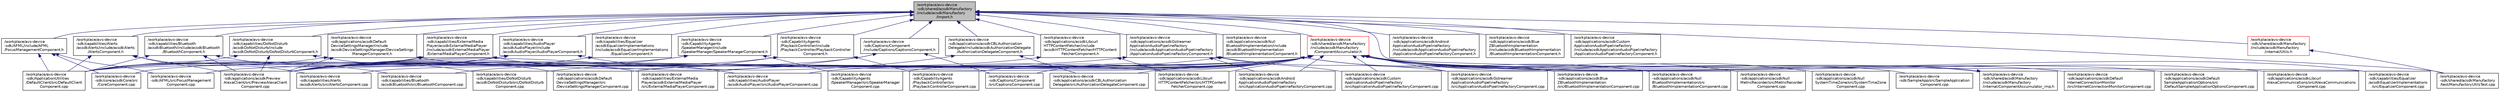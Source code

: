 digraph "/workplace/avs-device-sdk/shared/acsdkManufactory/include/acsdkManufactory/Import.h"
{
  edge [fontname="Helvetica",fontsize="10",labelfontname="Helvetica",labelfontsize="10"];
  node [fontname="Helvetica",fontsize="10",shape=record];
  Node1 [label="/workplace/avs-device\l-sdk/shared/acsdkManufactory\l/include/acsdkManufactory\l/Import.h",height=0.2,width=0.4,color="black", fillcolor="grey75", style="filled", fontcolor="black"];
  Node1 -> Node2 [dir="back",color="midnightblue",fontsize="10",style="solid",fontname="Helvetica"];
  Node2 [label="/workplace/avs-device\l-sdk/AFML/include/AFML\l/FocusManagementComponent.h",height=0.2,width=0.4,color="black", fillcolor="white", style="filled",URL="$_focus_management_component_8h.html"];
  Node2 -> Node3 [dir="back",color="midnightblue",fontsize="10",style="solid",fontname="Helvetica"];
  Node3 [label="/workplace/avs-device\l-sdk/AFML/src/FocusManagement\lComponent.cpp",height=0.2,width=0.4,color="black", fillcolor="white", style="filled",URL="$_focus_management_component_8cpp.html"];
  Node2 -> Node4 [dir="back",color="midnightblue",fontsize="10",style="solid",fontname="Helvetica"];
  Node4 [label="/workplace/avs-device\l-sdk/ApplicationUtilities\l/DefaultClient/src/DefaultClient\lComponent.cpp",height=0.2,width=0.4,color="black", fillcolor="white", style="filled",URL="$_default_client_component_8cpp.html"];
  Node2 -> Node5 [dir="back",color="midnightblue",fontsize="10",style="solid",fontname="Helvetica"];
  Node5 [label="/workplace/avs-device\l-sdk/core/acsdkCore/src\l/CoreComponent.cpp",height=0.2,width=0.4,color="black", fillcolor="white", style="filled",URL="$_core_component_8cpp.html"];
  Node1 -> Node6 [dir="back",color="midnightblue",fontsize="10",style="solid",fontname="Helvetica"];
  Node6 [label="/workplace/avs-device\l-sdk/applications/acsdkAndroid\lApplicationAudioPipelineFactory\l/include/acsdkApplicationAudioPipelineFactory\l/ApplicationAudioPipelineFactoryComponent.h",height=0.2,width=0.4,color="black", fillcolor="white", style="filled",URL="$acsdk_android_application_audio_pipeline_factory_2include_2acsdk_application_audio_pipeline_fact952244caba7ee8985a8bdd12c0ca49b0.html"];
  Node1 -> Node7 [dir="back",color="midnightblue",fontsize="10",style="solid",fontname="Helvetica"];
  Node7 [label="/workplace/avs-device\l-sdk/applications/acsdkBlue\lZBluetoothImplementation\l/include/acsdkBluetoothImplementation\l/BluetoothImplementationComponent.h",height=0.2,width=0.4,color="black", fillcolor="white", style="filled",URL="$acsdk_blue_z_bluetooth_implementation_2include_2acsdk_bluetooth_implementation_2_bluetooth_implementation_component_8h.html"];
  Node1 -> Node8 [dir="back",color="midnightblue",fontsize="10",style="solid",fontname="Helvetica"];
  Node8 [label="/workplace/avs-device\l-sdk/applications/acsdkCBLAuthorization\lDelegate/include/acsdkAuthorizationDelegate\l/AuthorizationDelegateComponent.h",height=0.2,width=0.4,color="black", fillcolor="white", style="filled",URL="$_authorization_delegate_component_8h.html"];
  Node8 -> Node9 [dir="back",color="midnightblue",fontsize="10",style="solid",fontname="Helvetica"];
  Node9 [label="/workplace/avs-device\l-sdk/applications/acsdkCBLAuthorization\lDelegate/src/AuthorizationDelegateComponent.cpp",height=0.2,width=0.4,color="black", fillcolor="white", style="filled",URL="$_authorization_delegate_component_8cpp.html"];
  Node8 -> Node10 [dir="back",color="midnightblue",fontsize="10",style="solid",fontname="Helvetica"];
  Node10 [label="/workplace/avs-device\l-sdk/applications/acsdkPreview\lAlexaClient/src/PreviewAlexaClient\lComponent.cpp",height=0.2,width=0.4,color="black", fillcolor="white", style="filled",URL="$_preview_alexa_client_component_8cpp.html"];
  Node1 -> Node11 [dir="back",color="midnightblue",fontsize="10",style="solid",fontname="Helvetica"];
  Node11 [label="/workplace/avs-device\l-sdk/applications/acsdkCustom\lApplicationAudioPipelineFactory\l/include/acsdkApplicationAudioPipelineFactory\l/ApplicationAudioPipelineFactoryComponent.h",height=0.2,width=0.4,color="black", fillcolor="white", style="filled",URL="$acsdk_custom_application_audio_pipeline_factory_2include_2acsdk_application_audio_pipeline_facto8c9309582bcbe9bd6b3881aa1a5e4e02.html"];
  Node1 -> Node12 [dir="back",color="midnightblue",fontsize="10",style="solid",fontname="Helvetica"];
  Node12 [label="/workplace/avs-device\l-sdk/applications/acsdkDefault\lDeviceSettingsManager/include\l/acsdkDeviceSettingsManager/DeviceSettings\lManagerComponent.h",height=0.2,width=0.4,color="black", fillcolor="white", style="filled",URL="$_device_settings_manager_component_8h.html"];
  Node12 -> Node13 [dir="back",color="midnightblue",fontsize="10",style="solid",fontname="Helvetica"];
  Node13 [label="/workplace/avs-device\l-sdk/applications/acsdkDefault\lDeviceSettingsManager/src\l/DeviceSettingsManagerComponent.cpp",height=0.2,width=0.4,color="black", fillcolor="white", style="filled",URL="$_device_settings_manager_component_8cpp.html"];
  Node12 -> Node10 [dir="back",color="midnightblue",fontsize="10",style="solid",fontname="Helvetica"];
  Node12 -> Node4 [dir="back",color="midnightblue",fontsize="10",style="solid",fontname="Helvetica"];
  Node1 -> Node14 [dir="back",color="midnightblue",fontsize="10",style="solid",fontname="Helvetica"];
  Node14 [label="/workplace/avs-device\l-sdk/applications/acsdkGstreamer\lApplicationAudioPipelineFactory\l/include/acsdkApplicationAudioPipelineFactory\l/ApplicationAudioPipelineFactoryComponent.h",height=0.2,width=0.4,color="black", fillcolor="white", style="filled",URL="$acsdk_gstreamer_application_audio_pipeline_factory_2include_2acsdk_application_audio_pipeline_fa57fe12eb11b773ba1c54aba24163473a.html"];
  Node14 -> Node15 [dir="back",color="midnightblue",fontsize="10",style="solid",fontname="Helvetica"];
  Node15 [label="/workplace/avs-device\l-sdk/applications/acsdkAndroid\lApplicationAudioPipelineFactory\l/src/ApplicationAudioPipelineFactoryComponent.cpp",height=0.2,width=0.4,color="black", fillcolor="white", style="filled",URL="$acsdk_android_application_audio_pipeline_factory_2src_2_application_audio_pipeline_factory_component_8cpp.html"];
  Node14 -> Node16 [dir="back",color="midnightblue",fontsize="10",style="solid",fontname="Helvetica"];
  Node16 [label="/workplace/avs-device\l-sdk/applications/acsdkCustom\lApplicationAudioPipelineFactory\l/src/ApplicationAudioPipelineFactoryComponent.cpp",height=0.2,width=0.4,color="black", fillcolor="white", style="filled",URL="$acsdk_custom_application_audio_pipeline_factory_2src_2_application_audio_pipeline_factory_component_8cpp.html"];
  Node14 -> Node17 [dir="back",color="midnightblue",fontsize="10",style="solid",fontname="Helvetica"];
  Node17 [label="/workplace/avs-device\l-sdk/applications/acsdkGstreamer\lApplicationAudioPipelineFactory\l/src/ApplicationAudioPipelineFactoryComponent.cpp",height=0.2,width=0.4,color="black", fillcolor="white", style="filled",URL="$acsdk_gstreamer_application_audio_pipeline_factory_2src_2_application_audio_pipeline_factory_component_8cpp.html"];
  Node14 -> Node10 [dir="back",color="midnightblue",fontsize="10",style="solid",fontname="Helvetica"];
  Node1 -> Node18 [dir="back",color="midnightblue",fontsize="10",style="solid",fontname="Helvetica"];
  Node18 [label="/workplace/avs-device\l-sdk/applications/acsdkLibcurl\lHTTPContentFetcher/include\l/acsdkHTTPContentFetcher/HTTPContent\lFetcherComponent.h",height=0.2,width=0.4,color="black", fillcolor="white", style="filled",URL="$_h_t_t_p_content_fetcher_component_8h.html"];
  Node18 -> Node19 [dir="back",color="midnightblue",fontsize="10",style="solid",fontname="Helvetica"];
  Node19 [label="/workplace/avs-device\l-sdk/applications/acsdkLibcurl\lHTTPContentFetcher/src/HTTPContent\lFetcherComponent.cpp",height=0.2,width=0.4,color="black", fillcolor="white", style="filled",URL="$_h_t_t_p_content_fetcher_component_8cpp.html"];
  Node18 -> Node10 [dir="back",color="midnightblue",fontsize="10",style="solid",fontname="Helvetica"];
  Node1 -> Node20 [dir="back",color="midnightblue",fontsize="10",style="solid",fontname="Helvetica"];
  Node20 [label="/workplace/avs-device\l-sdk/applications/acsdkNull\lBluetoothImplementation/include\l/acsdkBluetoothImplementation\l/BluetoothImplementationComponent.h",height=0.2,width=0.4,color="black", fillcolor="white", style="filled",URL="$acsdk_null_bluetooth_implementation_2include_2acsdk_bluetooth_implementation_2_bluetooth_implementation_component_8h.html"];
  Node20 -> Node21 [dir="back",color="midnightblue",fontsize="10",style="solid",fontname="Helvetica"];
  Node21 [label="/workplace/avs-device\l-sdk/applications/acsdkBlue\lZBluetoothImplementation\l/src/BluetoothImplementationComponent.cpp",height=0.2,width=0.4,color="black", fillcolor="white", style="filled",URL="$acsdk_blue_z_bluetooth_implementation_2src_2_bluetooth_implementation_component_8cpp.html"];
  Node20 -> Node22 [dir="back",color="midnightblue",fontsize="10",style="solid",fontname="Helvetica"];
  Node22 [label="/workplace/avs-device\l-sdk/applications/acsdkNull\lBluetoothImplementation/src\l/BluetoothImplementationComponent.cpp",height=0.2,width=0.4,color="black", fillcolor="white", style="filled",URL="$acsdk_null_bluetooth_implementation_2src_2_bluetooth_implementation_component_8cpp.html"];
  Node20 -> Node10 [dir="back",color="midnightblue",fontsize="10",style="solid",fontname="Helvetica"];
  Node1 -> Node23 [dir="back",color="midnightblue",fontsize="10",style="solid",fontname="Helvetica"];
  Node23 [label="/workplace/avs-device\l-sdk/capabilities/Alerts\l/acsdkAlerts/include/acsdkAlerts\l/AlertsComponent.h",height=0.2,width=0.4,color="black", fillcolor="white", style="filled",URL="$_alerts_component_8h.html"];
  Node23 -> Node10 [dir="back",color="midnightblue",fontsize="10",style="solid",fontname="Helvetica"];
  Node23 -> Node4 [dir="back",color="midnightblue",fontsize="10",style="solid",fontname="Helvetica"];
  Node23 -> Node24 [dir="back",color="midnightblue",fontsize="10",style="solid",fontname="Helvetica"];
  Node24 [label="/workplace/avs-device\l-sdk/capabilities/Alerts\l/acsdkAlerts/src/AlertsComponent.cpp",height=0.2,width=0.4,color="black", fillcolor="white", style="filled",URL="$_alerts_component_8cpp.html"];
  Node1 -> Node25 [dir="back",color="midnightblue",fontsize="10",style="solid",fontname="Helvetica"];
  Node25 [label="/workplace/avs-device\l-sdk/capabilities/AudioPlayer\l/acsdkAudioPlayer/include\l/acsdkAudioPlayer/AudioPlayerComponent.h",height=0.2,width=0.4,color="black", fillcolor="white", style="filled",URL="$_audio_player_component_8h.html"];
  Node25 -> Node10 [dir="back",color="midnightblue",fontsize="10",style="solid",fontname="Helvetica"];
  Node25 -> Node4 [dir="back",color="midnightblue",fontsize="10",style="solid",fontname="Helvetica"];
  Node25 -> Node26 [dir="back",color="midnightblue",fontsize="10",style="solid",fontname="Helvetica"];
  Node26 [label="/workplace/avs-device\l-sdk/capabilities/AudioPlayer\l/acsdkAudioPlayer/src/AudioPlayerComponent.cpp",height=0.2,width=0.4,color="black", fillcolor="white", style="filled",URL="$_audio_player_component_8cpp.html"];
  Node1 -> Node27 [dir="back",color="midnightblue",fontsize="10",style="solid",fontname="Helvetica"];
  Node27 [label="/workplace/avs-device\l-sdk/capabilities/Bluetooth\l/acsdkBluetooth/include/acsdkBluetooth\l/BluetoothComponent.h",height=0.2,width=0.4,color="black", fillcolor="white", style="filled",URL="$_bluetooth_component_8h.html"];
  Node27 -> Node10 [dir="back",color="midnightblue",fontsize="10",style="solid",fontname="Helvetica"];
  Node27 -> Node4 [dir="back",color="midnightblue",fontsize="10",style="solid",fontname="Helvetica"];
  Node27 -> Node28 [dir="back",color="midnightblue",fontsize="10",style="solid",fontname="Helvetica"];
  Node28 [label="/workplace/avs-device\l-sdk/capabilities/Bluetooth\l/acsdkBluetooth/src/BluetoothComponent.cpp",height=0.2,width=0.4,color="black", fillcolor="white", style="filled",URL="$_bluetooth_component_8cpp.html"];
  Node1 -> Node29 [dir="back",color="midnightblue",fontsize="10",style="solid",fontname="Helvetica"];
  Node29 [label="/workplace/avs-device\l-sdk/capabilities/DoNotDisturb\l/acsdkDoNotDisturb/include\l/acsdkDoNotDisturb/DoNotDisturbComponent.h",height=0.2,width=0.4,color="black", fillcolor="white", style="filled",URL="$_do_not_disturb_component_8h.html"];
  Node29 -> Node10 [dir="back",color="midnightblue",fontsize="10",style="solid",fontname="Helvetica"];
  Node29 -> Node4 [dir="back",color="midnightblue",fontsize="10",style="solid",fontname="Helvetica"];
  Node29 -> Node30 [dir="back",color="midnightblue",fontsize="10",style="solid",fontname="Helvetica"];
  Node30 [label="/workplace/avs-device\l-sdk/capabilities/DoNotDisturb\l/acsdkDoNotDisturb/src/DoNotDisturb\lComponent.cpp",height=0.2,width=0.4,color="black", fillcolor="white", style="filled",URL="$_do_not_disturb_component_8cpp.html"];
  Node1 -> Node31 [dir="back",color="midnightblue",fontsize="10",style="solid",fontname="Helvetica"];
  Node31 [label="/workplace/avs-device\l-sdk/capabilities/Equalizer\l/acsdkEqualizerImplementations\l/include/acsdkEqualizerImplementations\l/EqualizerComponent.h",height=0.2,width=0.4,color="black", fillcolor="white", style="filled",URL="$_equalizer_component_8h.html"];
  Node31 -> Node10 [dir="back",color="midnightblue",fontsize="10",style="solid",fontname="Helvetica"];
  Node1 -> Node32 [dir="back",color="midnightblue",fontsize="10",style="solid",fontname="Helvetica"];
  Node32 [label="/workplace/avs-device\l-sdk/capabilities/Equalizer\l/acsdkEqualizerImplementations\l/src/EqualizerComponent.cpp",height=0.2,width=0.4,color="black", fillcolor="white", style="filled",URL="$_equalizer_component_8cpp.html"];
  Node1 -> Node33 [dir="back",color="midnightblue",fontsize="10",style="solid",fontname="Helvetica"];
  Node33 [label="/workplace/avs-device\l-sdk/capabilities/ExternalMedia\lPlayer/acsdkExternalMediaPlayer\l/include/acsdkExternalMediaPlayer\l/ExternalMediaPlayerComponent.h",height=0.2,width=0.4,color="black", fillcolor="white", style="filled",URL="$_external_media_player_component_8h.html"];
  Node33 -> Node10 [dir="back",color="midnightblue",fontsize="10",style="solid",fontname="Helvetica"];
  Node33 -> Node4 [dir="back",color="midnightblue",fontsize="10",style="solid",fontname="Helvetica"];
  Node33 -> Node34 [dir="back",color="midnightblue",fontsize="10",style="solid",fontname="Helvetica"];
  Node34 [label="/workplace/avs-device\l-sdk/capabilities/ExternalMedia\lPlayer/acsdkExternalMediaPlayer\l/src/ExternalMediaPlayerComponent.cpp",height=0.2,width=0.4,color="black", fillcolor="white", style="filled",URL="$_external_media_player_component_8cpp.html"];
  Node1 -> Node35 [dir="back",color="midnightblue",fontsize="10",style="solid",fontname="Helvetica"];
  Node35 [label="/workplace/avs-device\l-sdk/CapabilityAgents\l/PlaybackController/include\l/PlaybackController/PlaybackController\lComponent.h",height=0.2,width=0.4,color="black", fillcolor="white", style="filled",URL="$_playback_controller_component_8h.html"];
  Node35 -> Node10 [dir="back",color="midnightblue",fontsize="10",style="solid",fontname="Helvetica"];
  Node35 -> Node4 [dir="back",color="midnightblue",fontsize="10",style="solid",fontname="Helvetica"];
  Node35 -> Node36 [dir="back",color="midnightblue",fontsize="10",style="solid",fontname="Helvetica"];
  Node36 [label="/workplace/avs-device\l-sdk/CapabilityAgents\l/PlaybackController/src\l/PlaybackControllerComponent.cpp",height=0.2,width=0.4,color="black", fillcolor="white", style="filled",URL="$_playback_controller_component_8cpp.html"];
  Node1 -> Node37 [dir="back",color="midnightblue",fontsize="10",style="solid",fontname="Helvetica"];
  Node37 [label="/workplace/avs-device\l-sdk/CapabilityAgents\l/SpeakerManager/include\l/SpeakerManager/SpeakerManagerComponent.h",height=0.2,width=0.4,color="black", fillcolor="white", style="filled",URL="$_speaker_manager_component_8h.html"];
  Node37 -> Node10 [dir="back",color="midnightblue",fontsize="10",style="solid",fontname="Helvetica"];
  Node37 -> Node4 [dir="back",color="midnightblue",fontsize="10",style="solid",fontname="Helvetica"];
  Node37 -> Node38 [dir="back",color="midnightblue",fontsize="10",style="solid",fontname="Helvetica"];
  Node38 [label="/workplace/avs-device\l-sdk/CapabilityAgents\l/SpeakerManager/src/SpeakerManager\lComponent.cpp",height=0.2,width=0.4,color="black", fillcolor="white", style="filled",URL="$_speaker_manager_component_8cpp.html"];
  Node1 -> Node39 [dir="back",color="midnightblue",fontsize="10",style="solid",fontname="Helvetica"];
  Node39 [label="/workplace/avs-device\l-sdk/Captions/Component\l/include/Captions/CaptionsComponent.h",height=0.2,width=0.4,color="black", fillcolor="white", style="filled",URL="$_captions_component_8h.html"];
  Node39 -> Node10 [dir="back",color="midnightblue",fontsize="10",style="solid",fontname="Helvetica"];
  Node39 -> Node4 [dir="back",color="midnightblue",fontsize="10",style="solid",fontname="Helvetica"];
  Node39 -> Node40 [dir="back",color="midnightblue",fontsize="10",style="solid",fontname="Helvetica"];
  Node40 [label="/workplace/avs-device\l-sdk/Captions/Component\l/src/CaptionsComponent.cpp",height=0.2,width=0.4,color="black", fillcolor="white", style="filled",URL="$_captions_component_8cpp.html"];
  Node1 -> Node41 [dir="back",color="midnightblue",fontsize="10",style="solid",fontname="Helvetica"];
  Node41 [label="/workplace/avs-device\l-sdk/shared/acsdkManufactory\l/include/acsdkManufactory\l/ComponentAccumulator.h",height=0.2,width=0.4,color="red", fillcolor="white", style="filled",URL="$_component_accumulator_8h.html"];
  Node41 -> Node3 [dir="back",color="midnightblue",fontsize="10",style="solid",fontname="Helvetica"];
  Node41 -> Node15 [dir="back",color="midnightblue",fontsize="10",style="solid",fontname="Helvetica"];
  Node41 -> Node21 [dir="back",color="midnightblue",fontsize="10",style="solid",fontname="Helvetica"];
  Node41 -> Node9 [dir="back",color="midnightblue",fontsize="10",style="solid",fontname="Helvetica"];
  Node41 -> Node16 [dir="back",color="midnightblue",fontsize="10",style="solid",fontname="Helvetica"];
  Node41 -> Node13 [dir="back",color="midnightblue",fontsize="10",style="solid",fontname="Helvetica"];
  Node41 -> Node42 [dir="back",color="midnightblue",fontsize="10",style="solid",fontname="Helvetica"];
  Node42 [label="/workplace/avs-device\l-sdk/applications/acsdkDefault\lInternetConnectionMonitor\l/src/InternetConnectionMonitorComponent.cpp",height=0.2,width=0.4,color="black", fillcolor="white", style="filled",URL="$_internet_connection_monitor_component_8cpp.html"];
  Node41 -> Node43 [dir="back",color="midnightblue",fontsize="10",style="solid",fontname="Helvetica"];
  Node43 [label="/workplace/avs-device\l-sdk/applications/acsdkDefault\lSampleApplicationOptions/src\l/DefaultSampleApplicationOptionsComponent.cpp",height=0.2,width=0.4,color="black", fillcolor="white", style="filled",URL="$_default_sample_application_options_component_8cpp.html"];
  Node41 -> Node17 [dir="back",color="midnightblue",fontsize="10",style="solid",fontname="Helvetica"];
  Node41 -> Node44 [dir="back",color="midnightblue",fontsize="10",style="solid",fontname="Helvetica"];
  Node44 [label="/workplace/avs-device\l-sdk/applications/acsdkLibcurl\lAlexaCommunications/src/AlexaCommunications\lComponent.cpp",height=0.2,width=0.4,color="black", fillcolor="white", style="filled",URL="$_alexa_communications_component_8cpp.html"];
  Node41 -> Node19 [dir="back",color="midnightblue",fontsize="10",style="solid",fontname="Helvetica"];
  Node41 -> Node22 [dir="back",color="midnightblue",fontsize="10",style="solid",fontname="Helvetica"];
  Node41 -> Node45 [dir="back",color="midnightblue",fontsize="10",style="solid",fontname="Helvetica"];
  Node45 [label="/workplace/avs-device\l-sdk/applications/acsdkNull\lMetricRecorder/src/MetricRecorder\lComponent.cpp",height=0.2,width=0.4,color="black", fillcolor="white", style="filled",URL="$_metric_recorder_component_8cpp.html"];
  Node41 -> Node46 [dir="back",color="midnightblue",fontsize="10",style="solid",fontname="Helvetica"];
  Node46 [label="/workplace/avs-device\l-sdk/applications/acsdkNull\lSystemTimeZone/src/SystemTimeZone\lComponent.cpp",height=0.2,width=0.4,color="black", fillcolor="white", style="filled",URL="$_system_time_zone_component_8cpp.html"];
  Node41 -> Node10 [dir="back",color="midnightblue",fontsize="10",style="solid",fontname="Helvetica"];
  Node41 -> Node4 [dir="back",color="midnightblue",fontsize="10",style="solid",fontname="Helvetica"];
  Node41 -> Node24 [dir="back",color="midnightblue",fontsize="10",style="solid",fontname="Helvetica"];
  Node41 -> Node26 [dir="back",color="midnightblue",fontsize="10",style="solid",fontname="Helvetica"];
  Node41 -> Node28 [dir="back",color="midnightblue",fontsize="10",style="solid",fontname="Helvetica"];
  Node41 -> Node30 [dir="back",color="midnightblue",fontsize="10",style="solid",fontname="Helvetica"];
  Node41 -> Node32 [dir="back",color="midnightblue",fontsize="10",style="solid",fontname="Helvetica"];
  Node41 -> Node34 [dir="back",color="midnightblue",fontsize="10",style="solid",fontname="Helvetica"];
  Node41 -> Node36 [dir="back",color="midnightblue",fontsize="10",style="solid",fontname="Helvetica"];
  Node41 -> Node38 [dir="back",color="midnightblue",fontsize="10",style="solid",fontname="Helvetica"];
  Node41 -> Node40 [dir="back",color="midnightblue",fontsize="10",style="solid",fontname="Helvetica"];
  Node41 -> Node5 [dir="back",color="midnightblue",fontsize="10",style="solid",fontname="Helvetica"];
  Node41 -> Node47 [dir="back",color="midnightblue",fontsize="10",style="solid",fontname="Helvetica"];
  Node47 [label="/workplace/avs-device\l-sdk/SampleApp/src/SampleApplication\lComponent.cpp",height=0.2,width=0.4,color="black", fillcolor="white", style="filled",URL="$_sample_application_component_8cpp.html"];
  Node41 -> Node48 [dir="back",color="midnightblue",fontsize="10",style="solid",fontname="Helvetica"];
  Node48 [label="/workplace/avs-device\l-sdk/shared/acsdkManufactory\l/include/acsdkManufactory\l/internal/ComponentAccumulator_imp.h",height=0.2,width=0.4,color="black", fillcolor="white", style="filled",URL="$_component_accumulator__imp_8h.html"];
  Node48 -> Node41 [dir="back",color="midnightblue",fontsize="10",style="solid",fontname="Helvetica"];
  Node1 -> Node51 [dir="back",color="midnightblue",fontsize="10",style="solid",fontname="Helvetica"];
  Node51 [label="/workplace/avs-device\l-sdk/shared/acsdkManufactory\l/include/acsdkManufactory\l/internal/Utils.h",height=0.2,width=0.4,color="red", fillcolor="white", style="filled",URL="$_utils_8h.html"];
  Node51 -> Node85 [dir="back",color="midnightblue",fontsize="10",style="solid",fontname="Helvetica"];
  Node85 [label="/workplace/avs-device\l-sdk/shared/acsdkManufactory\l/test/ManufactoryUtilsTest.cpp",height=0.2,width=0.4,color="black", fillcolor="white", style="filled",URL="$_manufactory_utils_test_8cpp.html"];
  Node1 -> Node85 [dir="back",color="midnightblue",fontsize="10",style="solid",fontname="Helvetica"];
}
